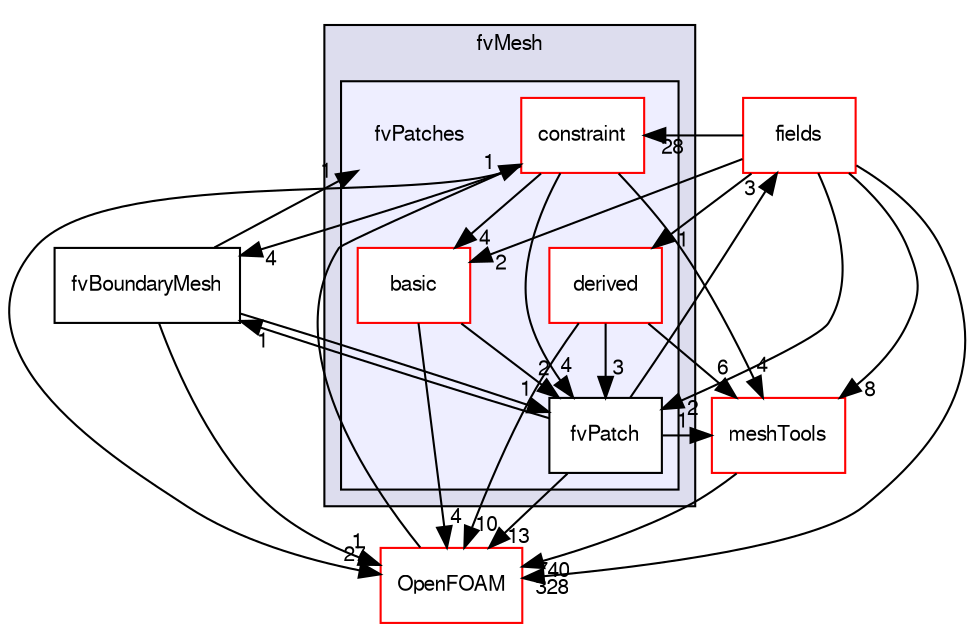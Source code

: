 digraph "src/finiteVolume/fvMesh/fvPatches" {
  bgcolor=transparent;
  compound=true
  node [ fontsize="10", fontname="FreeSans"];
  edge [ labelfontsize="10", labelfontname="FreeSans"];
  subgraph clusterdir_c382fa095c9c33d8673c0dd60aaef275 {
    graph [ bgcolor="#ddddee", pencolor="black", label="fvMesh" fontname="FreeSans", fontsize="10", URL="dir_c382fa095c9c33d8673c0dd60aaef275.html"]
  subgraph clusterdir_b630ab9569e31ffb9b2cc4747c3085db {
    graph [ bgcolor="#eeeeff", pencolor="black", label="" URL="dir_b630ab9569e31ffb9b2cc4747c3085db.html"];
    dir_b630ab9569e31ffb9b2cc4747c3085db [shape=plaintext label="fvPatches"];
    dir_dfff1aaafb0557c9fd59e388c1b38ebc [shape=box label="basic" color="red" fillcolor="white" style="filled" URL="dir_dfff1aaafb0557c9fd59e388c1b38ebc.html"];
    dir_9b55a90ed6410b18bd357d7a8a7e772f [shape=box label="constraint" color="red" fillcolor="white" style="filled" URL="dir_9b55a90ed6410b18bd357d7a8a7e772f.html"];
    dir_b6c7056b4a691a5d4a6a253b324932ba [shape=box label="derived" color="red" fillcolor="white" style="filled" URL="dir_b6c7056b4a691a5d4a6a253b324932ba.html"];
    dir_9aeac362c73ae2f52e334aea3c97600f [shape=box label="fvPatch" color="black" fillcolor="white" style="filled" URL="dir_9aeac362c73ae2f52e334aea3c97600f.html"];
  }
  }
  dir_25ab4a83a983f7bb7a38b7f63bb141b7 [shape=box label="fields" color="red" URL="dir_25ab4a83a983f7bb7a38b7f63bb141b7.html"];
  dir_ae30ad0bef50cf391b24c614251bb9fd [shape=box label="meshTools" color="red" URL="dir_ae30ad0bef50cf391b24c614251bb9fd.html"];
  dir_0eb9bd8db55e645cc7c2ca38de05b9c6 [shape=box label="fvBoundaryMesh" URL="dir_0eb9bd8db55e645cc7c2ca38de05b9c6.html"];
  dir_c5473ff19b20e6ec4dfe5c310b3778a8 [shape=box label="OpenFOAM" color="red" URL="dir_c5473ff19b20e6ec4dfe5c310b3778a8.html"];
  dir_25ab4a83a983f7bb7a38b7f63bb141b7->dir_b6c7056b4a691a5d4a6a253b324932ba [headlabel="1", labeldistance=1.5 headhref="dir_000763_000975.html"];
  dir_25ab4a83a983f7bb7a38b7f63bb141b7->dir_ae30ad0bef50cf391b24c614251bb9fd [headlabel="8", labeldistance=1.5 headhref="dir_000763_001560.html"];
  dir_25ab4a83a983f7bb7a38b7f63bb141b7->dir_9aeac362c73ae2f52e334aea3c97600f [headlabel="2", labeldistance=1.5 headhref="dir_000763_000979.html"];
  dir_25ab4a83a983f7bb7a38b7f63bb141b7->dir_c5473ff19b20e6ec4dfe5c310b3778a8 [headlabel="328", labeldistance=1.5 headhref="dir_000763_001706.html"];
  dir_25ab4a83a983f7bb7a38b7f63bb141b7->dir_9b55a90ed6410b18bd357d7a8a7e772f [headlabel="28", labeldistance=1.5 headhref="dir_000763_000963.html"];
  dir_25ab4a83a983f7bb7a38b7f63bb141b7->dir_dfff1aaafb0557c9fd59e388c1b38ebc [headlabel="2", labeldistance=1.5 headhref="dir_000763_000960.html"];
  dir_b6c7056b4a691a5d4a6a253b324932ba->dir_ae30ad0bef50cf391b24c614251bb9fd [headlabel="6", labeldistance=1.5 headhref="dir_000975_001560.html"];
  dir_b6c7056b4a691a5d4a6a253b324932ba->dir_9aeac362c73ae2f52e334aea3c97600f [headlabel="3", labeldistance=1.5 headhref="dir_000975_000979.html"];
  dir_b6c7056b4a691a5d4a6a253b324932ba->dir_c5473ff19b20e6ec4dfe5c310b3778a8 [headlabel="10", labeldistance=1.5 headhref="dir_000975_001706.html"];
  dir_ae30ad0bef50cf391b24c614251bb9fd->dir_c5473ff19b20e6ec4dfe5c310b3778a8 [headlabel="740", labeldistance=1.5 headhref="dir_001560_001706.html"];
  dir_9aeac362c73ae2f52e334aea3c97600f->dir_25ab4a83a983f7bb7a38b7f63bb141b7 [headlabel="3", labeldistance=1.5 headhref="dir_000979_000763.html"];
  dir_9aeac362c73ae2f52e334aea3c97600f->dir_ae30ad0bef50cf391b24c614251bb9fd [headlabel="1", labeldistance=1.5 headhref="dir_000979_001560.html"];
  dir_9aeac362c73ae2f52e334aea3c97600f->dir_0eb9bd8db55e645cc7c2ca38de05b9c6 [headlabel="1", labeldistance=1.5 headhref="dir_000979_000956.html"];
  dir_9aeac362c73ae2f52e334aea3c97600f->dir_c5473ff19b20e6ec4dfe5c310b3778a8 [headlabel="13", labeldistance=1.5 headhref="dir_000979_001706.html"];
  dir_0eb9bd8db55e645cc7c2ca38de05b9c6->dir_9aeac362c73ae2f52e334aea3c97600f [headlabel="1", labeldistance=1.5 headhref="dir_000956_000979.html"];
  dir_0eb9bd8db55e645cc7c2ca38de05b9c6->dir_c5473ff19b20e6ec4dfe5c310b3778a8 [headlabel="1", labeldistance=1.5 headhref="dir_000956_001706.html"];
  dir_0eb9bd8db55e645cc7c2ca38de05b9c6->dir_b630ab9569e31ffb9b2cc4747c3085db [headlabel="1", labeldistance=1.5 headhref="dir_000956_000959.html"];
  dir_c5473ff19b20e6ec4dfe5c310b3778a8->dir_9b55a90ed6410b18bd357d7a8a7e772f [headlabel="1", labeldistance=1.5 headhref="dir_001706_000963.html"];
  dir_9b55a90ed6410b18bd357d7a8a7e772f->dir_ae30ad0bef50cf391b24c614251bb9fd [headlabel="4", labeldistance=1.5 headhref="dir_000963_001560.html"];
  dir_9b55a90ed6410b18bd357d7a8a7e772f->dir_9aeac362c73ae2f52e334aea3c97600f [headlabel="4", labeldistance=1.5 headhref="dir_000963_000979.html"];
  dir_9b55a90ed6410b18bd357d7a8a7e772f->dir_0eb9bd8db55e645cc7c2ca38de05b9c6 [headlabel="4", labeldistance=1.5 headhref="dir_000963_000956.html"];
  dir_9b55a90ed6410b18bd357d7a8a7e772f->dir_c5473ff19b20e6ec4dfe5c310b3778a8 [headlabel="27", labeldistance=1.5 headhref="dir_000963_001706.html"];
  dir_9b55a90ed6410b18bd357d7a8a7e772f->dir_dfff1aaafb0557c9fd59e388c1b38ebc [headlabel="4", labeldistance=1.5 headhref="dir_000963_000960.html"];
  dir_dfff1aaafb0557c9fd59e388c1b38ebc->dir_9aeac362c73ae2f52e334aea3c97600f [headlabel="2", labeldistance=1.5 headhref="dir_000960_000979.html"];
  dir_dfff1aaafb0557c9fd59e388c1b38ebc->dir_c5473ff19b20e6ec4dfe5c310b3778a8 [headlabel="4", labeldistance=1.5 headhref="dir_000960_001706.html"];
}
